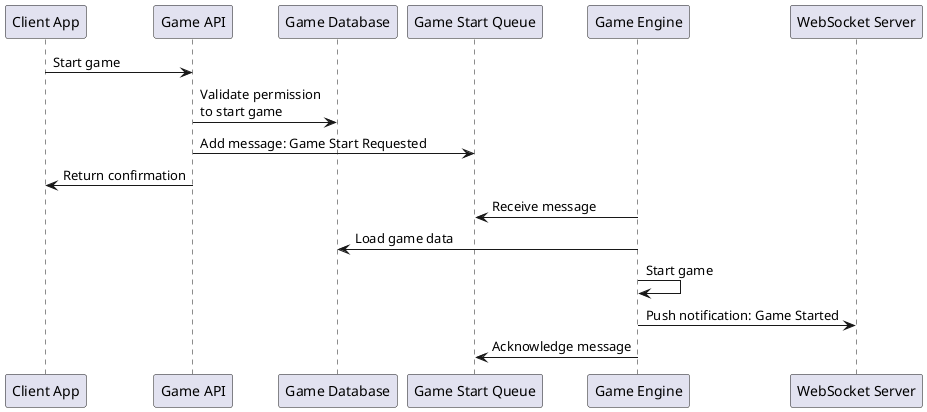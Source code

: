 @startuml
participant "Client App" as ClientApp
participant "Game API" as GameAPI
participant "Game Database" as GameDatabase
participant "Game Start Queue" as GameStartQueue
participant "Game Engine" as GameEngine
participant "WebSocket Server" as WebSocketServer
ClientApp -> GameAPI : Start game
GameAPI -> GameDatabase : Validate permission\nto start game
GameAPI -> GameStartQueue : Add message: Game Start Requested
GameAPI -> ClientApp : Return confirmation
GameEngine -> GameStartQueue: Receive message
GameEngine -> GameDatabase: Load game data
GameEngine -> GameEngine: Start game
GameEngine -> WebSocketServer: Push notification: Game Started
GameEngine -> GameStartQueue : Acknowledge message
@enduml